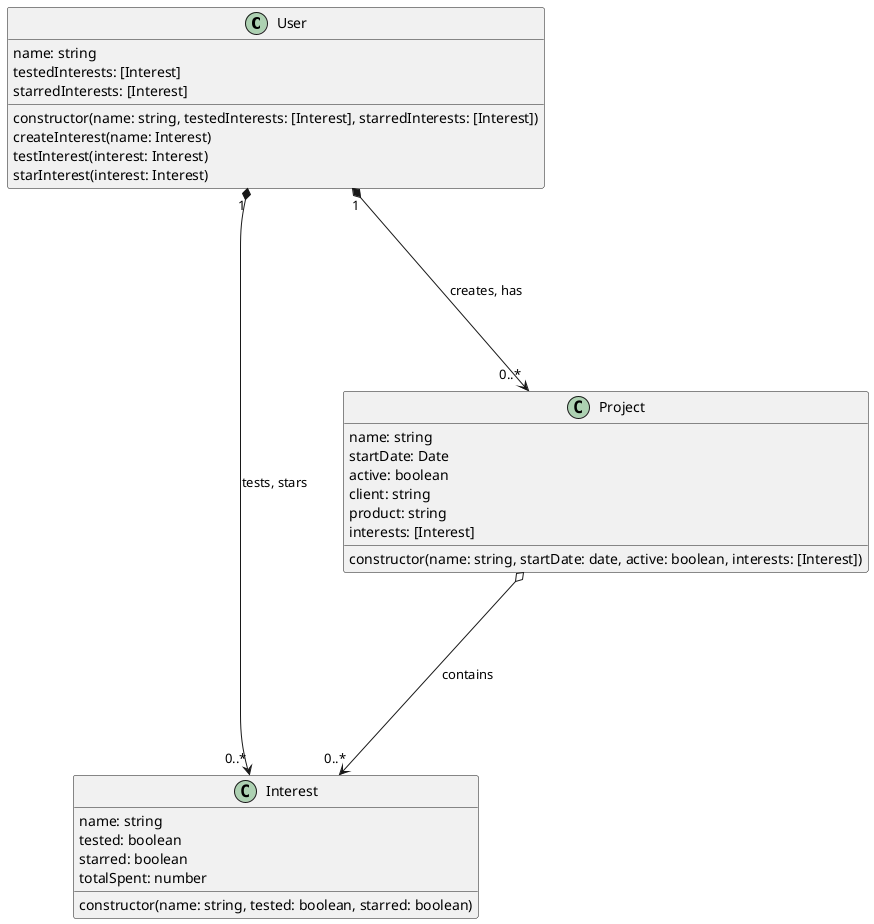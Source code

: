 @startuml Marketing-Project Class Diagram
class User {
    name: string
    testedInterests: [Interest]
    starredInterests: [Interest]
    constructor(name: string, testedInterests: [Interest], starredInterests: [Interest])
    createInterest(name: Interest)
    testInterest(interest: Interest)
    starInterest(interest: Interest)
}

class Interest {
    name: string
    tested: boolean
    starred: boolean
    totalSpent: number
    constructor(name: string, tested: boolean, starred: boolean)
}

class Project {
    name: string
    startDate: Date
    active: boolean
    client: string
    product: string
    interests: [Interest]
    constructor(name: string, startDate: date, active: boolean, interests: [Interest])
}

User "1" *----> "0..*" Interest : tests, stars
User "1" *----> "0..*" Project : creates, has
Project o----> "0..*" Interest : contains

@enduml